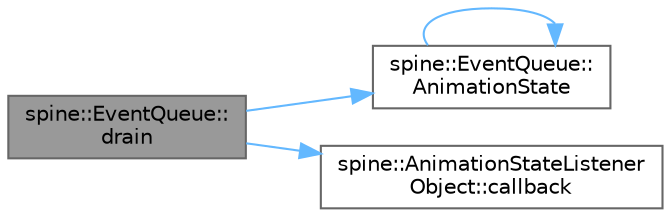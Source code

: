 digraph "spine::EventQueue::drain"
{
 // LATEX_PDF_SIZE
  bgcolor="transparent";
  edge [fontname=Helvetica,fontsize=10,labelfontname=Helvetica,labelfontsize=10];
  node [fontname=Helvetica,fontsize=10,shape=box,height=0.2,width=0.4];
  rankdir="LR";
  Node1 [id="Node000001",label="spine::EventQueue::\ldrain",height=0.2,width=0.4,color="gray40", fillcolor="grey60", style="filled", fontcolor="black",tooltip="Raises all events in the queue and drains the queue."];
  Node1 -> Node2 [id="edge1_Node000001_Node000002",color="steelblue1",style="solid",tooltip=" "];
  Node2 [id="Node000002",label="spine::EventQueue::\lAnimationState",height=0.2,width=0.4,color="grey40", fillcolor="white", style="filled",URL="$classspine_1_1_event_queue.html#afd527075e4853f74e75c10c330431223",tooltip=" "];
  Node2 -> Node2 [id="edge2_Node000002_Node000002",color="steelblue1",style="solid",tooltip=" "];
  Node1 -> Node3 [id="edge3_Node000001_Node000003",color="steelblue1",style="solid",tooltip=" "];
  Node3 [id="Node000003",label="spine::AnimationStateListener\lObject::callback",height=0.2,width=0.4,color="grey40", fillcolor="white", style="filled",URL="$classspine_1_1_animation_state_listener_object.html#a9ccf45d3428910e32e72d26149eaff9d",tooltip="The callback function to be called"];
}
